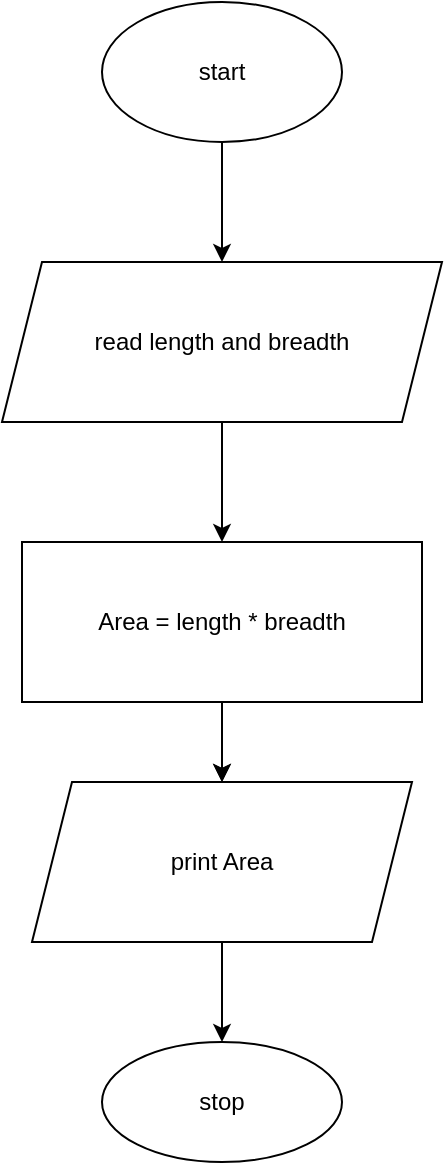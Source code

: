 <mxfile version="16.1.2" type="device"><diagram id="bnJHoFJ8e6yO1p776As9" name="Page-1"><mxGraphModel dx="-7140" dy="641" grid="1" gridSize="10" guides="1" tooltips="1" connect="1" arrows="1" fold="1" page="1" pageScale="1" pageWidth="850" pageHeight="1100" math="0" shadow="0"><root><mxCell id="0"/><mxCell id="1" parent="0"/><mxCell id="LW-ZKXwPoTvmyt0Hr_Nk-1" style="edgeStyle=orthogonalEdgeStyle;rounded=0;orthogonalLoop=1;jettySize=auto;html=1;entryX=0.5;entryY=0;entryDx=0;entryDy=0;" edge="1" parent="1" source="LW-ZKXwPoTvmyt0Hr_Nk-2" target="LW-ZKXwPoTvmyt0Hr_Nk-4"><mxGeometry relative="1" as="geometry"/></mxCell><mxCell id="LW-ZKXwPoTvmyt0Hr_Nk-2" value="start" style="ellipse;whiteSpace=wrap;html=1;" vertex="1" parent="1"><mxGeometry x="8070" y="230" width="120" height="70" as="geometry"/></mxCell><mxCell id="LW-ZKXwPoTvmyt0Hr_Nk-3" style="edgeStyle=orthogonalEdgeStyle;rounded=0;orthogonalLoop=1;jettySize=auto;html=1;entryX=0.5;entryY=0;entryDx=0;entryDy=0;" edge="1" parent="1" source="LW-ZKXwPoTvmyt0Hr_Nk-4" target="LW-ZKXwPoTvmyt0Hr_Nk-7"><mxGeometry relative="1" as="geometry"/></mxCell><mxCell id="LW-ZKXwPoTvmyt0Hr_Nk-4" value="read length and breadth" style="shape=parallelogram;perimeter=parallelogramPerimeter;whiteSpace=wrap;html=1;fixedSize=1;" vertex="1" parent="1"><mxGeometry x="8020" y="360" width="220" height="80" as="geometry"/></mxCell><mxCell id="LW-ZKXwPoTvmyt0Hr_Nk-5" style="edgeStyle=orthogonalEdgeStyle;rounded=0;orthogonalLoop=1;jettySize=auto;html=1;entryX=0.5;entryY=0;entryDx=0;entryDy=0;" edge="1" parent="1" source="LW-ZKXwPoTvmyt0Hr_Nk-7" target="LW-ZKXwPoTvmyt0Hr_Nk-9"><mxGeometry relative="1" as="geometry"/></mxCell><mxCell id="LW-ZKXwPoTvmyt0Hr_Nk-6" value="" style="edgeStyle=orthogonalEdgeStyle;rounded=0;orthogonalLoop=1;jettySize=auto;html=1;" edge="1" parent="1" source="LW-ZKXwPoTvmyt0Hr_Nk-7" target="LW-ZKXwPoTvmyt0Hr_Nk-9"><mxGeometry relative="1" as="geometry"/></mxCell><mxCell id="LW-ZKXwPoTvmyt0Hr_Nk-7" value="Area = length * breadth" style="rounded=0;whiteSpace=wrap;html=1;" vertex="1" parent="1"><mxGeometry x="8030" y="500" width="200" height="80" as="geometry"/></mxCell><mxCell id="LW-ZKXwPoTvmyt0Hr_Nk-8" style="edgeStyle=orthogonalEdgeStyle;rounded=0;orthogonalLoop=1;jettySize=auto;html=1;entryX=0.5;entryY=0;entryDx=0;entryDy=0;" edge="1" parent="1" source="LW-ZKXwPoTvmyt0Hr_Nk-9" target="LW-ZKXwPoTvmyt0Hr_Nk-10"><mxGeometry relative="1" as="geometry"/></mxCell><mxCell id="LW-ZKXwPoTvmyt0Hr_Nk-9" value="print Area" style="shape=parallelogram;perimeter=parallelogramPerimeter;whiteSpace=wrap;html=1;fixedSize=1;" vertex="1" parent="1"><mxGeometry x="8035" y="620" width="190" height="80" as="geometry"/></mxCell><mxCell id="LW-ZKXwPoTvmyt0Hr_Nk-10" value="stop" style="ellipse;whiteSpace=wrap;html=1;" vertex="1" parent="1"><mxGeometry x="8070" y="750" width="120" height="60" as="geometry"/></mxCell></root></mxGraphModel></diagram></mxfile>